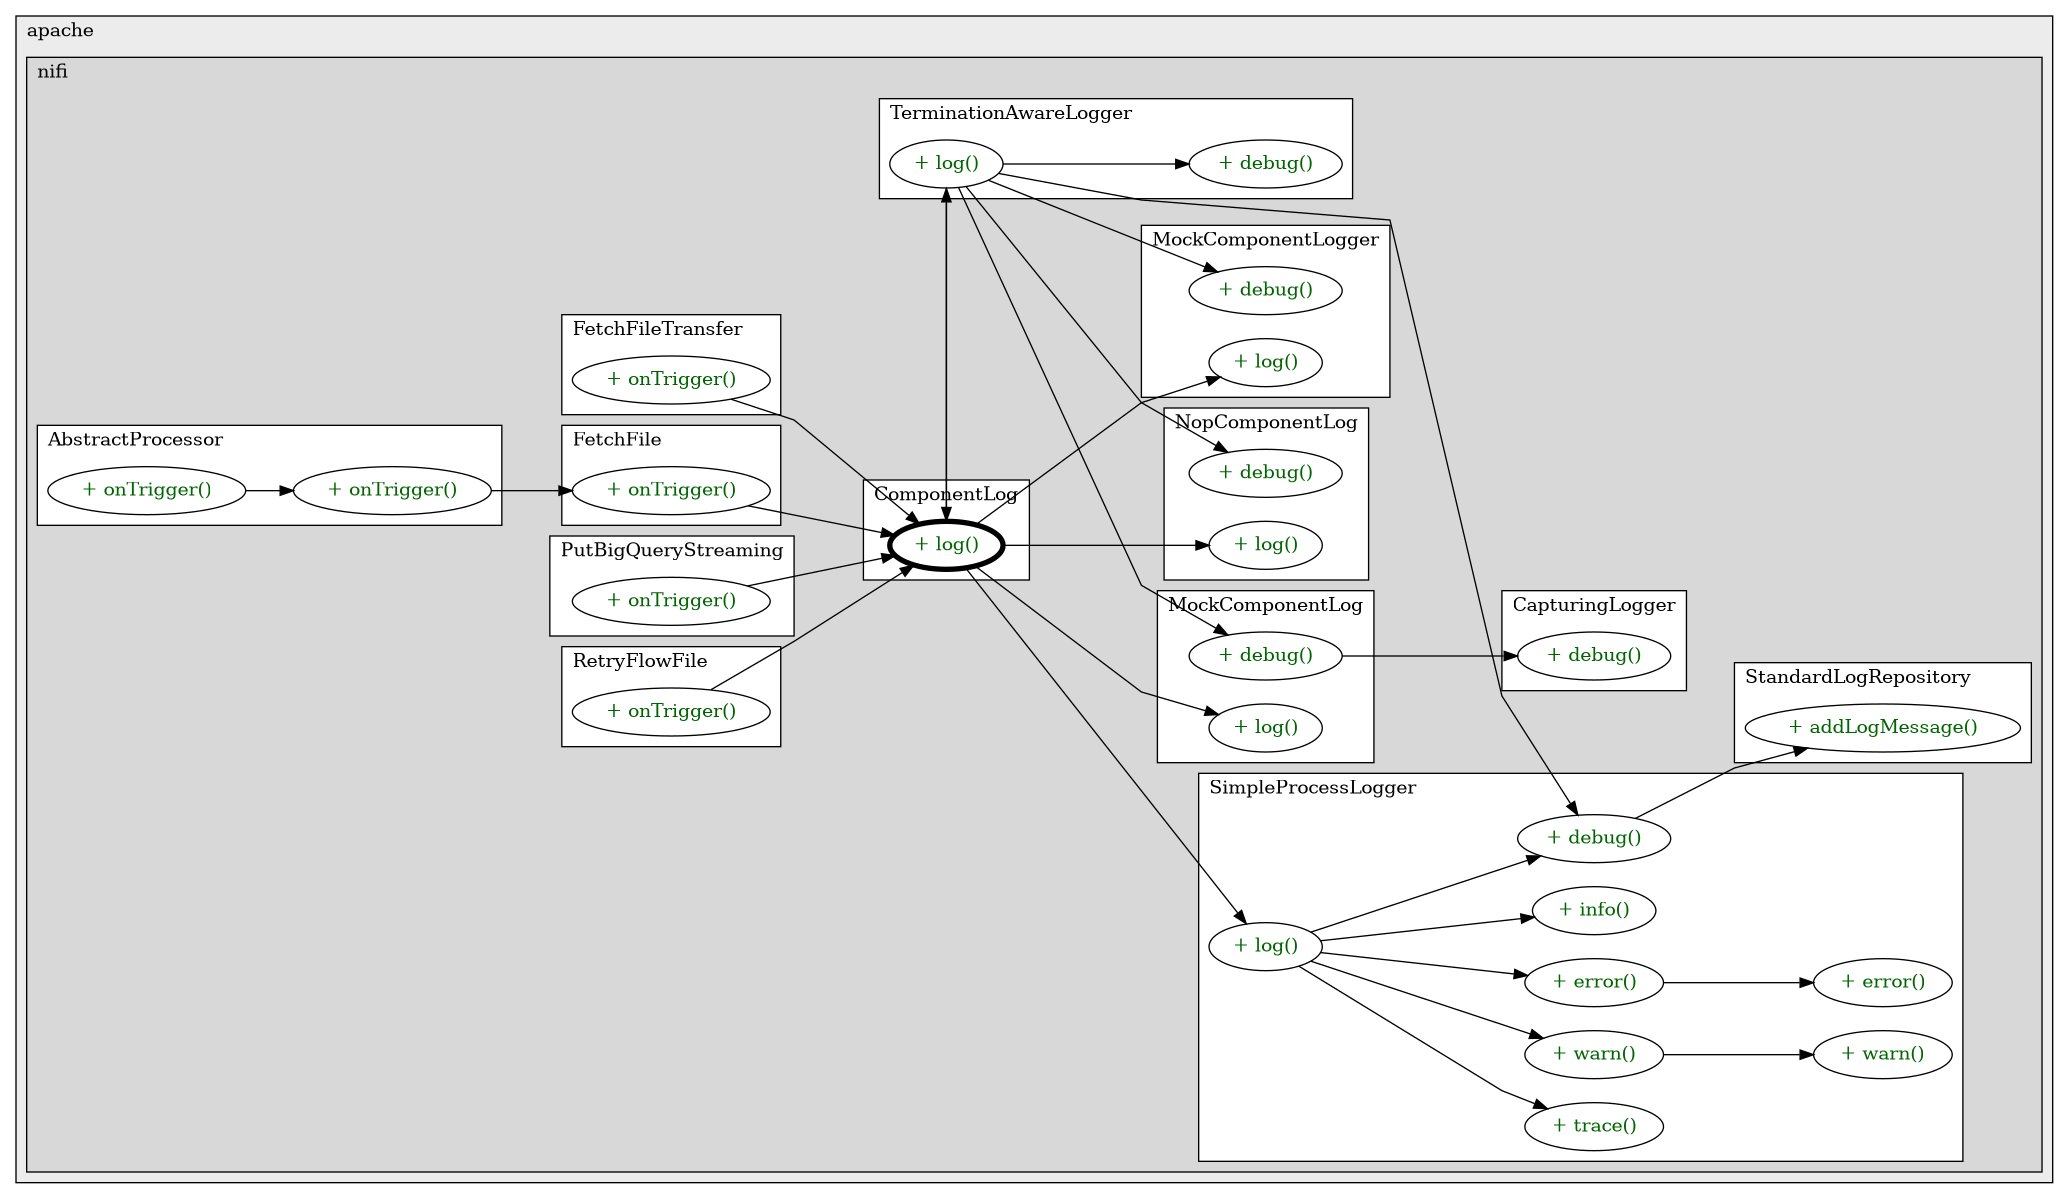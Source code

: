 @startuml

/' diagram meta data start
config=CallConfiguration;
{
  "rootMethod": "org.apache.nifi.logging.ComponentLog#log(LogLevel,String,Object...)",
  "projectClassification": {
    "searchMode": "OpenProject", // OpenProject, AllProjects
    "includedProjects": "",
    "pathEndKeywords": "*.impl",
    "isClientPath": "",
    "isClientName": "",
    "isTestPath": "",
    "isTestName": "",
    "isMappingPath": "",
    "isMappingName": "",
    "isDataAccessPath": "",
    "isDataAccessName": "",
    "isDataStructurePath": "",
    "isDataStructureName": "",
    "isInterfaceStructuresPath": "",
    "isInterfaceStructuresName": "",
    "isEntryPointPath": "",
    "isEntryPointName": ""
  },
  "graphRestriction": {
    "classPackageExcludeFilter": "",
    "classPackageIncludeFilter": "",
    "classNameExcludeFilter": "",
    "classNameIncludeFilter": "",
    "methodNameExcludeFilter": "",
    "methodNameIncludeFilter": "",
    "removeByInheritance": "", // inheritance/annotation based filtering is done in a second step
    "removeByAnnotation": "",
    "removeByClassPackage": "", // cleanup the graph after inheritance/annotation based filtering is done
    "removeByClassName": "",
    "cutMappings": false,
    "cutEnum": true,
    "cutTests": true,
    "cutClient": true,
    "cutDataAccess": true,
    "cutInterfaceStructures": true,
    "cutDataStructures": true,
    "cutGetterAndSetter": true,
    "cutConstructors": true
  },
  "graphTraversal": {
    "forwardDepth": 3,
    "backwardDepth": 3,
    "classPackageExcludeFilter": "",
    "classPackageIncludeFilter": "",
    "classNameExcludeFilter": "",
    "classNameIncludeFilter": "",
    "methodNameExcludeFilter": "",
    "methodNameIncludeFilter": "",
    "hideMappings": false,
    "hideDataStructures": false,
    "hidePrivateMethods": true,
    "hideInterfaceCalls": true, // indirection: implementation -> interface (is hidden) -> implementation
    "onlyShowApplicationEntryPoints": false // root node is included
  },
  "details": {
    "aggregation": "GroupByClass", // ByClass, GroupByClass, None
    "showMethodParametersTypes": false,
    "showMethodParametersNames": false,
    "showMethodReturnType": false,
    "showPackageLevels": 2,
    "showCallOrder": false,
    "edgeMode": "MethodsOnly", // TypesOnly, MethodsOnly, TypesAndMethods, MethodsAndDirectTypeUsage
    "showDetailedClassStructure": false
  },
  "rootClass": "org.apache.nifi.logging.ComponentLog"
}
diagram meta data end '/



digraph g {
    rankdir="LR"
    splines=polyline
    

'nodes 
subgraph cluster_1411517106 { 
   	label=apache
	labeljust=l
	fillcolor="#ececec"
	style=filled
   
   subgraph cluster_781648802 { 
   	label=nifi
	labeljust=l
	fillcolor="#d8d8d8"
	style=filled
   
   subgraph cluster_1155855907 { 
   	label=FetchFileTransfer
	labeljust=l
	fillcolor=white
	style=filled
   
   FetchFileTransfer470851760XXXonTrigger1421322213[
	label="+ onTrigger()"
	style=filled
	fillcolor=white
	tooltip="FetchFileTransfer

null"
	fontcolor=darkgreen
];
} 

subgraph cluster_1250929481 { 
   	label=SimpleProcessLogger
	labeljust=l
	fillcolor=white
	style=filled
   
   SimpleProcessLogger786985848XXXdebug117314406[
	label="+ debug()"
	style=filled
	fillcolor=white
	tooltip="SimpleProcessLogger

null"
	fontcolor=darkgreen
];

SimpleProcessLogger786985848XXXerror117314406[
	label="+ error()"
	style=filled
	fillcolor=white
	tooltip="SimpleProcessLogger

null"
	fontcolor=darkgreen
];

SimpleProcessLogger786985848XXXerror614054138[
	label="+ error()"
	style=filled
	fillcolor=white
	tooltip="SimpleProcessLogger

null"
	fontcolor=darkgreen
];

SimpleProcessLogger786985848XXXinfo117314406[
	label="+ info()"
	style=filled
	fillcolor=white
	tooltip="SimpleProcessLogger

null"
	fontcolor=darkgreen
];

SimpleProcessLogger786985848XXXlog907761562[
	label="+ log()"
	style=filled
	fillcolor=white
	tooltip="SimpleProcessLogger

null"
	fontcolor=darkgreen
];

SimpleProcessLogger786985848XXXtrace117314406[
	label="+ trace()"
	style=filled
	fillcolor=white
	tooltip="SimpleProcessLogger

null"
	fontcolor=darkgreen
];

SimpleProcessLogger786985848XXXwarn117314406[
	label="+ warn()"
	style=filled
	fillcolor=white
	tooltip="SimpleProcessLogger

null"
	fontcolor=darkgreen
];

SimpleProcessLogger786985848XXXwarn614054138[
	label="+ warn()"
	style=filled
	fillcolor=white
	tooltip="SimpleProcessLogger

null"
	fontcolor=darkgreen
];
} 

subgraph cluster_1333728902 { 
   	label=AbstractProcessor
	labeljust=l
	fillcolor=white
	style=filled
   
   AbstractProcessor786985848XXXonTrigger1421322213[
	label="+ onTrigger()"
	style=filled
	fillcolor=white
	tooltip="AbstractProcessor

null"
	fontcolor=darkgreen
];

AbstractProcessor786985848XXXonTrigger302525551[
	label="+ onTrigger()"
	style=filled
	fillcolor=white
	tooltip="AbstractProcessor

&#10;  \<p\>&#10;  The method called when this processor is triggered to operate by the&#10;  controller. In the absence of the {@link org.apache.nifi.annotation.behavior.TriggerSerially} annotation,&#10;  this method may be called concurrently from different threads.&#10;  When this method is called depends on how this processor is&#10;  configured within a controller to be triggered (timing or event&#10;  based).\</p\>&#10; &#10;  @param context provides access to convenience methods for obtaining&#10;  property values, delaying the scheduling of the processor, provides&#10;  access to Controller Services, etc.&#10;  @param sessionFactory provides access to a {@link ProcessSession}, which&#10;  can be used for accessing FlowFiles, etc.&#10; &#10;  @throws ProcessException if processing did not complete normally though&#10;  indicates the problem is an understood potential outcome of processing.&#10;  The controller/caller will handle these exceptions gracefully such as&#10;  logging, etc.. If another type of exception is allowed to propagate the&#10;  controller may no longer trigger this processor to operate, as this would&#10;  indicate a probable coding defect.&#10; "
	fontcolor=darkgreen
];
} 

subgraph cluster_1534396166 { 
   	label=NopComponentLog
	labeljust=l
	fillcolor=white
	style=filled
   
   NopComponentLog832281502XXXdebug117314406[
	label="+ debug()"
	style=filled
	fillcolor=white
	tooltip="NopComponentLog

null"
	fontcolor=darkgreen
];

NopComponentLog832281502XXXlog907761562[
	label="+ log()"
	style=filled
	fillcolor=white
	tooltip="NopComponentLog

null"
	fontcolor=darkgreen
];
} 

subgraph cluster_1684153142 { 
   	label=StandardLogRepository
	labeljust=l
	fillcolor=white
	style=filled
   
   StandardLogRepository1292167443XXXaddLogMessage907761562[
	label="+ addLogMessage()"
	style=filled
	fillcolor=white
	tooltip="StandardLogRepository

null"
	fontcolor=darkgreen
];
} 

subgraph cluster_1708012223 { 
   	label=CapturingLogger
	labeljust=l
	fillcolor=white
	style=filled
   
   CapturingLogger306090332XXXdebug658265366[
	label="+ debug()"
	style=filled
	fillcolor=white
	tooltip="CapturingLogger

null"
	fontcolor=darkgreen
];
} 

subgraph cluster_1819165116 { 
   	label=PutBigQueryStreaming
	labeljust=l
	fillcolor=white
	style=filled
   
   PutBigQueryStreaming1490392181XXXonTrigger1421322213[
	label="+ onTrigger()"
	style=filled
	fillcolor=white
	tooltip="PutBigQueryStreaming

null"
	fontcolor=darkgreen
];
} 

subgraph cluster_1921211216 { 
   	label=ComponentLog
	labeljust=l
	fillcolor=white
	style=filled
   
   ComponentLog978875333XXXlog1924207306[
	label="+ log()"
	style=filled
	fillcolor=white
	tooltip="ComponentLog

null"
	penwidth=4
	fontcolor=darkgreen
];
} 

subgraph cluster_2048858659 { 
   	label=MockComponentLog
	labeljust=l
	fillcolor=white
	style=filled
   
   MockComponentLog306090332XXXdebug117314406[
	label="+ debug()"
	style=filled
	fillcolor=white
	tooltip="MockComponentLog

null"
	fontcolor=darkgreen
];

MockComponentLog306090332XXXlog907761562[
	label="+ log()"
	style=filled
	fillcolor=white
	tooltip="MockComponentLog

null"
	fontcolor=darkgreen
];
} 

subgraph cluster_2111402520 { 
   	label=FetchFile
	labeljust=l
	fillcolor=white
	style=filled
   
   FetchFile470851760XXXonTrigger1421322213[
	label="+ onTrigger()"
	style=filled
	fillcolor=white
	tooltip="FetchFile

null"
	fontcolor=darkgreen
];
} 

subgraph cluster_219057026 { 
   	label=TerminationAwareLogger
	labeljust=l
	fillcolor=white
	style=filled
   
   TerminationAwareLogger1158014602XXXdebug117314406[
	label="+ debug()"
	style=filled
	fillcolor=white
	tooltip="TerminationAwareLogger

null"
	fontcolor=darkgreen
];

TerminationAwareLogger1158014602XXXlog907761562[
	label="+ log()"
	style=filled
	fillcolor=white
	tooltip="TerminationAwareLogger

null"
	fontcolor=darkgreen
];
} 

subgraph cluster_492547111 { 
   	label=MockComponentLogger
	labeljust=l
	fillcolor=white
	style=filled
   
   MockComponentLogger305847012XXXdebug117314406[
	label="+ debug()"
	style=filled
	fillcolor=white
	tooltip="MockComponentLogger

null"
	fontcolor=darkgreen
];

MockComponentLogger305847012XXXlog907761562[
	label="+ log()"
	style=filled
	fillcolor=white
	tooltip="MockComponentLogger

null"
	fontcolor=darkgreen
];
} 

subgraph cluster_756039764 { 
   	label=RetryFlowFile
	labeljust=l
	fillcolor=white
	style=filled
   
   RetryFlowFile470851760XXXonTrigger1421322213[
	label="+ onTrigger()"
	style=filled
	fillcolor=white
	tooltip="RetryFlowFile

null"
	fontcolor=darkgreen
];
} 
} 
} 

'edges    
AbstractProcessor786985848XXXonTrigger1421322213 -> FetchFile470851760XXXonTrigger1421322213;
AbstractProcessor786985848XXXonTrigger302525551 -> AbstractProcessor786985848XXXonTrigger1421322213;
ComponentLog978875333XXXlog1924207306 -> MockComponentLog306090332XXXlog907761562;
ComponentLog978875333XXXlog1924207306 -> MockComponentLogger305847012XXXlog907761562;
ComponentLog978875333XXXlog1924207306 -> NopComponentLog832281502XXXlog907761562;
ComponentLog978875333XXXlog1924207306 -> SimpleProcessLogger786985848XXXlog907761562;
ComponentLog978875333XXXlog1924207306 -> TerminationAwareLogger1158014602XXXlog907761562;
FetchFile470851760XXXonTrigger1421322213 -> ComponentLog978875333XXXlog1924207306;
FetchFileTransfer470851760XXXonTrigger1421322213 -> ComponentLog978875333XXXlog1924207306;
MockComponentLog306090332XXXdebug117314406 -> CapturingLogger306090332XXXdebug658265366;
PutBigQueryStreaming1490392181XXXonTrigger1421322213 -> ComponentLog978875333XXXlog1924207306;
RetryFlowFile470851760XXXonTrigger1421322213 -> ComponentLog978875333XXXlog1924207306;
SimpleProcessLogger786985848XXXdebug117314406 -> StandardLogRepository1292167443XXXaddLogMessage907761562;
SimpleProcessLogger786985848XXXerror117314406 -> SimpleProcessLogger786985848XXXerror614054138;
SimpleProcessLogger786985848XXXlog907761562 -> SimpleProcessLogger786985848XXXdebug117314406;
SimpleProcessLogger786985848XXXlog907761562 -> SimpleProcessLogger786985848XXXerror117314406;
SimpleProcessLogger786985848XXXlog907761562 -> SimpleProcessLogger786985848XXXinfo117314406;
SimpleProcessLogger786985848XXXlog907761562 -> SimpleProcessLogger786985848XXXtrace117314406;
SimpleProcessLogger786985848XXXlog907761562 -> SimpleProcessLogger786985848XXXwarn117314406;
SimpleProcessLogger786985848XXXwarn117314406 -> SimpleProcessLogger786985848XXXwarn614054138;
TerminationAwareLogger1158014602XXXlog907761562 -> ComponentLog978875333XXXlog1924207306;
TerminationAwareLogger1158014602XXXlog907761562 -> MockComponentLog306090332XXXdebug117314406;
TerminationAwareLogger1158014602XXXlog907761562 -> MockComponentLogger305847012XXXdebug117314406;
TerminationAwareLogger1158014602XXXlog907761562 -> NopComponentLog832281502XXXdebug117314406;
TerminationAwareLogger1158014602XXXlog907761562 -> SimpleProcessLogger786985848XXXdebug117314406;
TerminationAwareLogger1158014602XXXlog907761562 -> TerminationAwareLogger1158014602XXXdebug117314406;
    
}
@enduml